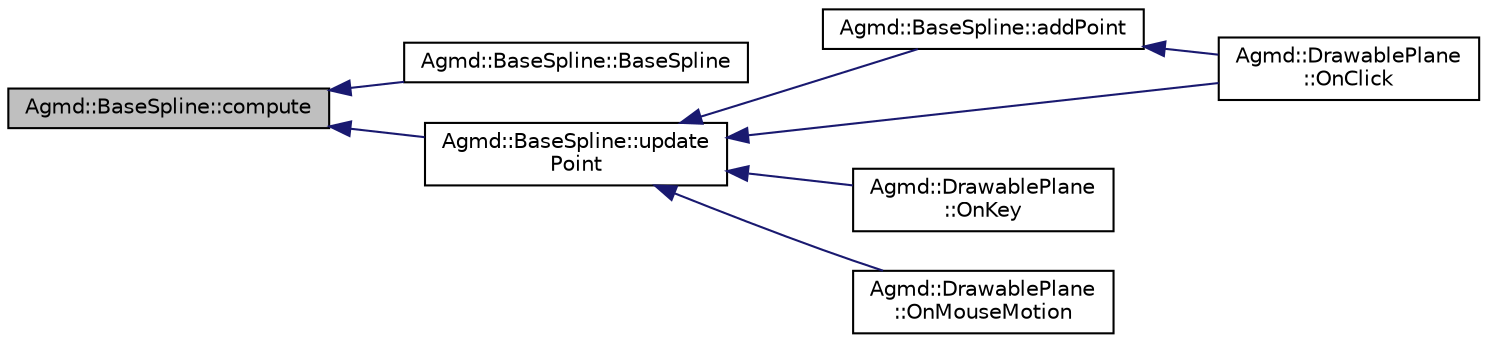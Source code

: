 digraph "Agmd::BaseSpline::compute"
{
  edge [fontname="Helvetica",fontsize="10",labelfontname="Helvetica",labelfontsize="10"];
  node [fontname="Helvetica",fontsize="10",shape=record];
  rankdir="LR";
  Node1 [label="Agmd::BaseSpline::compute",height=0.2,width=0.4,color="black", fillcolor="grey75", style="filled" fontcolor="black"];
  Node1 -> Node2 [dir="back",color="midnightblue",fontsize="10",style="solid"];
  Node2 [label="Agmd::BaseSpline::BaseSpline",height=0.2,width=0.4,color="black", fillcolor="white", style="filled",URL="$class_agmd_1_1_base_spline.html#a6e40aa94bfd69700a66b8e246794902d"];
  Node1 -> Node3 [dir="back",color="midnightblue",fontsize="10",style="solid"];
  Node3 [label="Agmd::BaseSpline::update\lPoint",height=0.2,width=0.4,color="black", fillcolor="white", style="filled",URL="$class_agmd_1_1_base_spline.html#a3be55677be67bf6c6dd20678c7f77416"];
  Node3 -> Node4 [dir="back",color="midnightblue",fontsize="10",style="solid"];
  Node4 [label="Agmd::BaseSpline::addPoint",height=0.2,width=0.4,color="black", fillcolor="white", style="filled",URL="$class_agmd_1_1_base_spline.html#a291c1c90c2c790a39d153a606138a50e"];
  Node4 -> Node5 [dir="back",color="midnightblue",fontsize="10",style="solid"];
  Node5 [label="Agmd::DrawablePlane\l::OnClick",height=0.2,width=0.4,color="black", fillcolor="white", style="filled",URL="$class_agmd_1_1_drawable_plane.html#afa0378c703f4c6829782b622c03ffdb2"];
  Node3 -> Node5 [dir="back",color="midnightblue",fontsize="10",style="solid"];
  Node3 -> Node6 [dir="back",color="midnightblue",fontsize="10",style="solid"];
  Node6 [label="Agmd::DrawablePlane\l::OnKey",height=0.2,width=0.4,color="black", fillcolor="white", style="filled",URL="$class_agmd_1_1_drawable_plane.html#aac9621336d61d3fc92ef84ff6cf339df"];
  Node3 -> Node7 [dir="back",color="midnightblue",fontsize="10",style="solid"];
  Node7 [label="Agmd::DrawablePlane\l::OnMouseMotion",height=0.2,width=0.4,color="black", fillcolor="white", style="filled",URL="$class_agmd_1_1_drawable_plane.html#a0c6c87999f5252cf3559b31212d32d62"];
}

